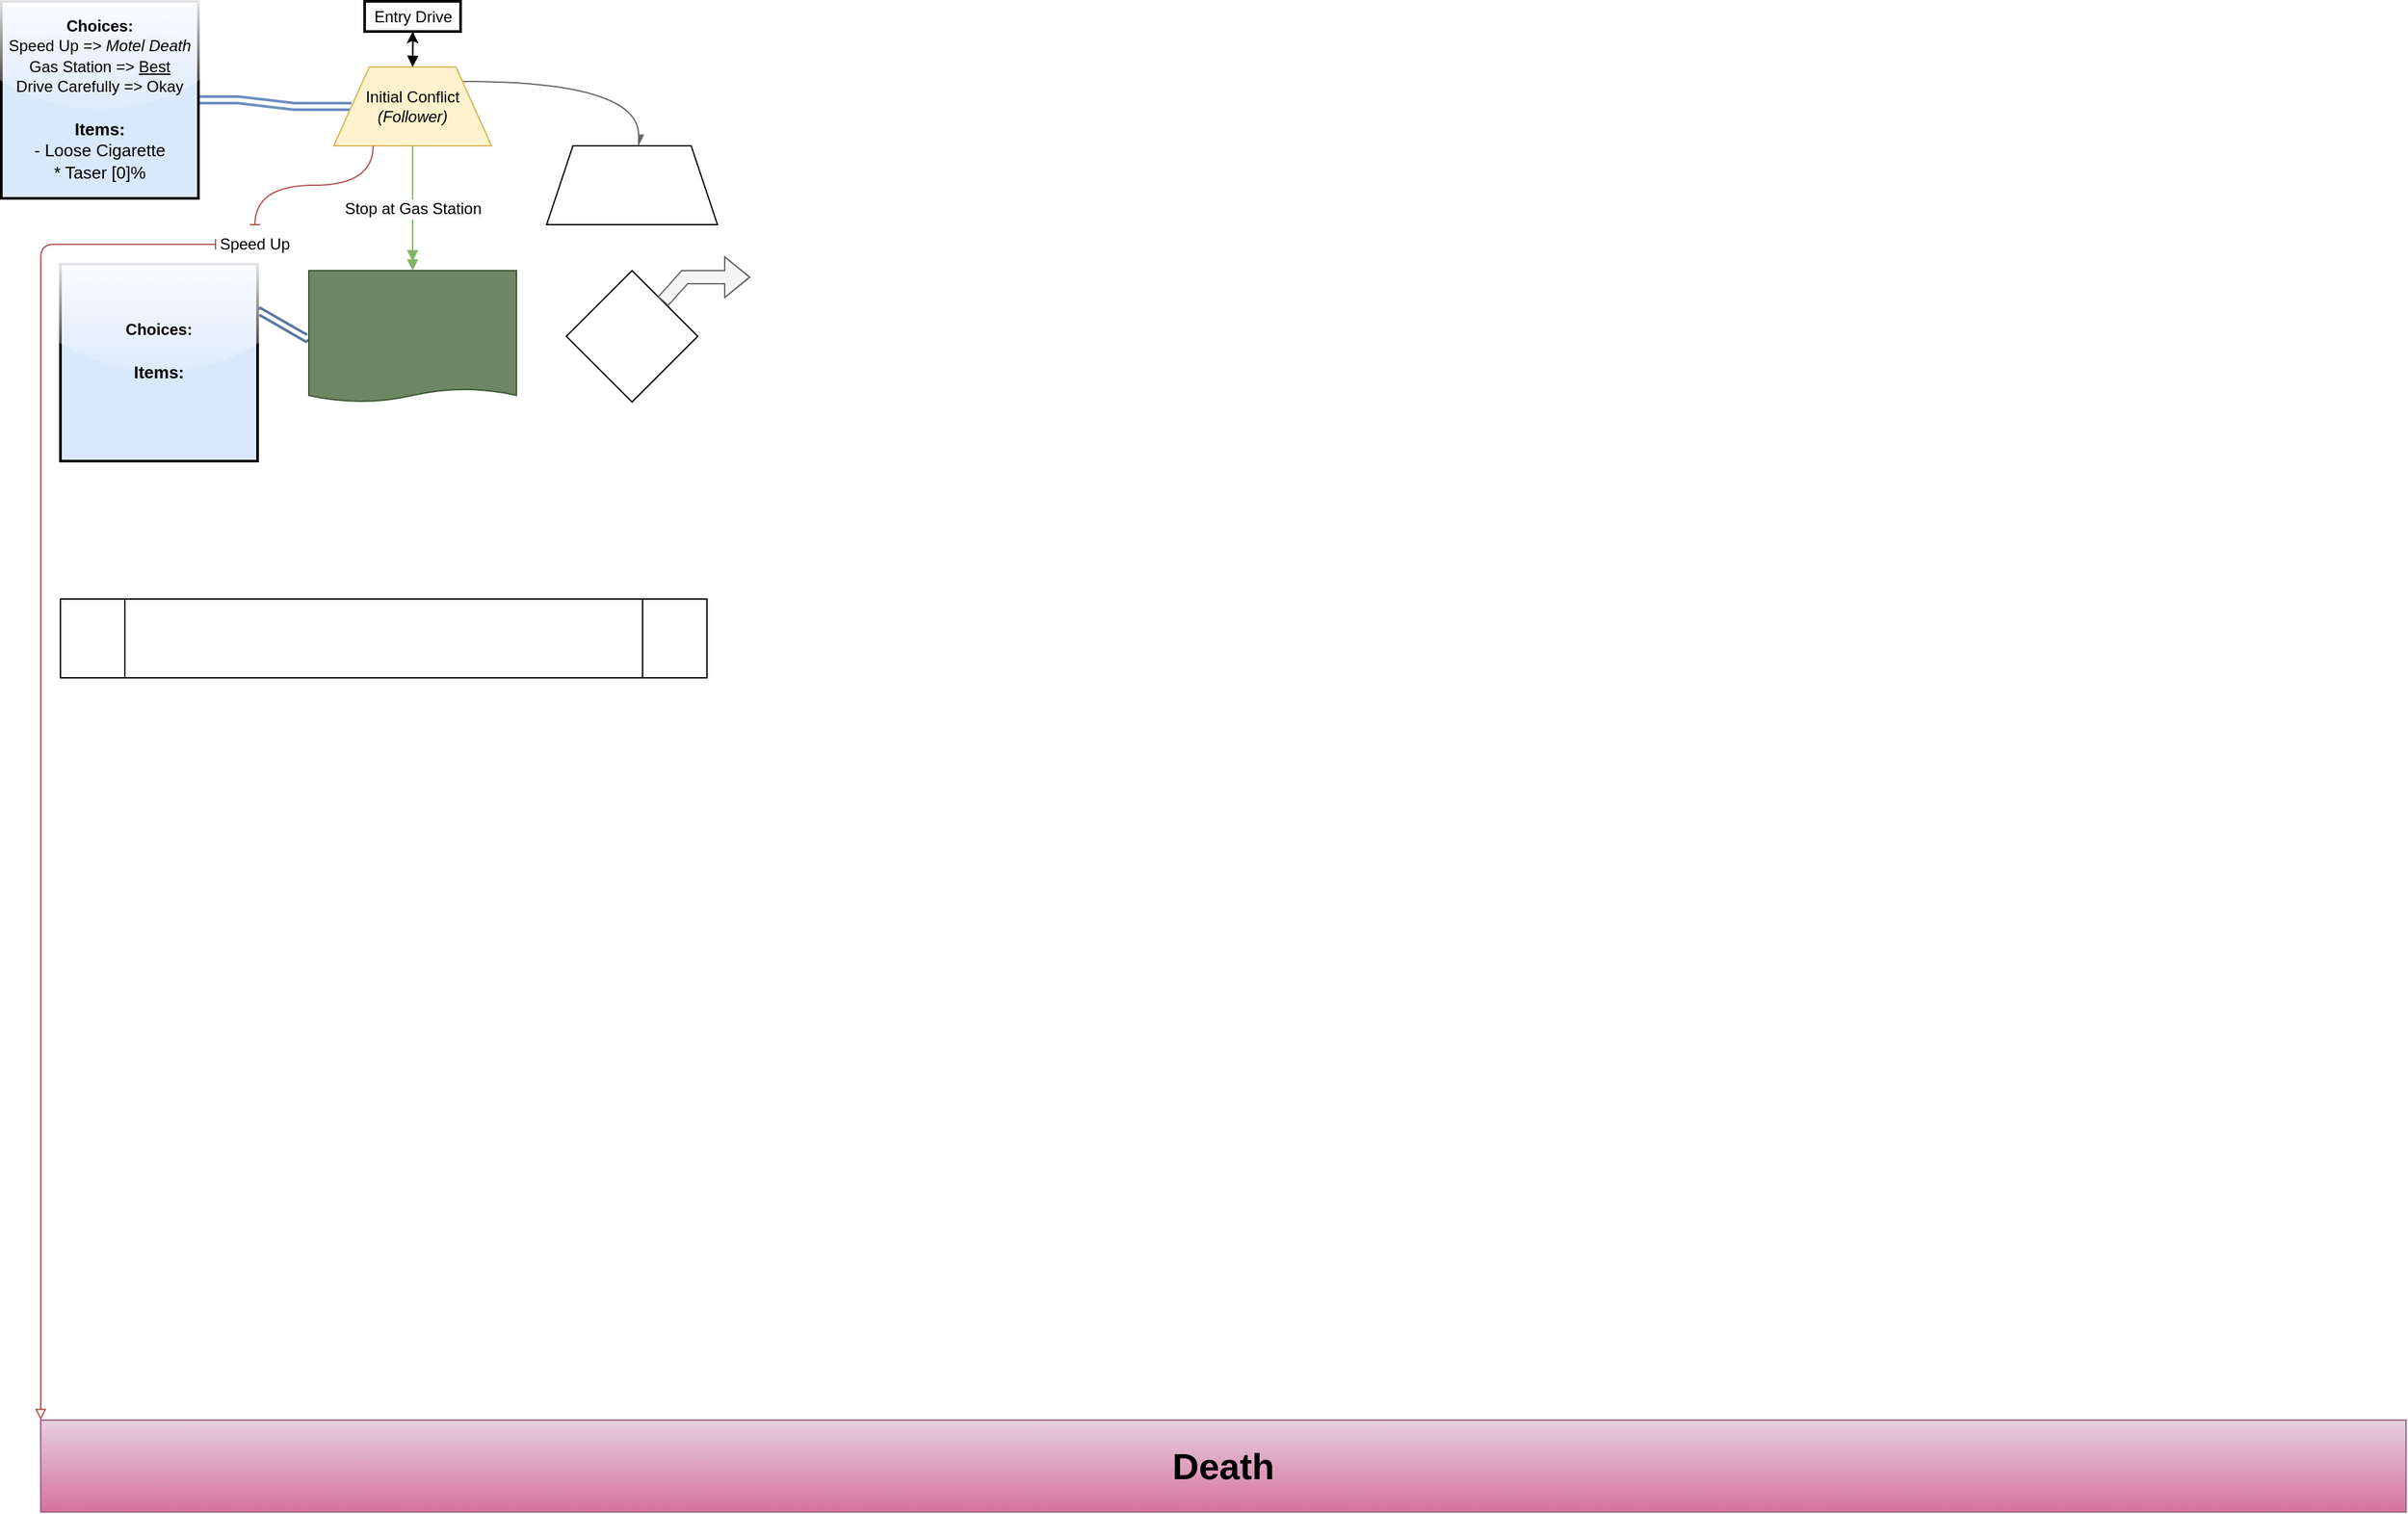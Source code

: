 <mxfile version="21.6.9" type="github">
  <diagram name="Page-1" id="sQd0xjiJjNnlhren32SC">
    <mxGraphModel dx="2987" dy="1792" grid="1" gridSize="5" guides="1" tooltips="1" connect="1" arrows="1" fold="1" page="1" pageScale="1" pageWidth="1920" pageHeight="1200" math="1" shadow="0">
      <root>
        <mxCell id="0" />
        <mxCell id="1" parent="0" />
        <mxCell id="2" value="Entry Drive" style="whiteSpace=wrap;strokeWidth=2;" parent="1" vertex="1">
          <mxGeometry x="-1633.5" y="-1190" width="73" height="23" as="geometry" />
        </mxCell>
        <mxCell id="12" value="" style="curved=1;startArrow=none;endArrow=block;exitX=0.507;exitY=1.01;entryX=0.5;entryY=0;entryDx=0;entryDy=0;" parent="1" source="2" target="HXRUX7Bo3C5i7UGBddSv-27" edge="1">
          <mxGeometry relative="1" as="geometry">
            <Array as="points" />
            <mxPoint x="-1597" y="-860" as="targetPoint" />
          </mxGeometry>
        </mxCell>
        <mxCell id="HXRUX7Bo3C5i7UGBddSv-31" value="" style="orthogonalLoop=1;jettySize=auto;html=1;entryX=0;entryY=0;entryDx=0;entryDy=0;shadow=0;fillColor=#f8cecc;strokeColor=#b85450;startArrow=baseDash;startFill=0;strokeWidth=1;targetPerimeterSpacing=0;endArrow=block;endFill=0;edgeStyle=orthogonalEdgeStyle;" parent="1" source="HXRUX7Bo3C5i7UGBddSv-36" target="HXRUX7Bo3C5i7UGBddSv-34" edge="1">
          <mxGeometry relative="1" as="geometry">
            <mxPoint x="-1830" y="-140" as="targetPoint" />
            <Array as="points">
              <mxPoint x="-1880" y="-1005" />
            </Array>
          </mxGeometry>
        </mxCell>
        <mxCell id="HXRUX7Bo3C5i7UGBddSv-41" style="edgeStyle=entityRelationEdgeStyle;rounded=1;orthogonalLoop=1;jettySize=auto;html=1;shape=link;strokeWidth=2;shadow=0;startSize=6;endSize=6;fillColor=#dae8fc;strokeColor=#6c8ebf;" parent="1" source="HXRUX7Bo3C5i7UGBddSv-27" target="HXRUX7Bo3C5i7UGBddSv-42" edge="1">
          <mxGeometry relative="1" as="geometry">
            <mxPoint x="-1760" y="-1100" as="targetPoint" />
          </mxGeometry>
        </mxCell>
        <mxCell id="HXRUX7Bo3C5i7UGBddSv-45" style="edgeStyle=orthogonalEdgeStyle;rounded=0;orthogonalLoop=1;jettySize=auto;html=1;exitX=1;exitY=0;exitDx=0;exitDy=0;curved=1;endArrow=async;endFill=1;fillColor=#f5f5f5;gradientColor=#b3b3b3;strokeColor=#666666;" parent="1" source="HXRUX7Bo3C5i7UGBddSv-27" target="HXRUX7Bo3C5i7UGBddSv-73" edge="1">
          <mxGeometry relative="1" as="geometry">
            <mxPoint x="-1415" y="-1115" as="targetPoint" />
            <Array as="points">
              <mxPoint x="-1425" y="-1129" />
            </Array>
          </mxGeometry>
        </mxCell>
        <mxCell id="HXRUX7Bo3C5i7UGBddSv-46" value="" style="edgeStyle=orthogonalEdgeStyle;rounded=0;orthogonalLoop=1;jettySize=auto;html=1;" parent="1" source="HXRUX7Bo3C5i7UGBddSv-27" target="2" edge="1">
          <mxGeometry relative="1" as="geometry" />
        </mxCell>
        <mxCell id="HXRUX7Bo3C5i7UGBddSv-27" value="Initial Conflict&lt;br&gt;&lt;i&gt;(Follower)&lt;/i&gt;" style="shape=trapezoid;perimeter=trapezoidPerimeter;whiteSpace=wrap;html=1;fixedSize=1;fillColor=#fff2cc;strokeColor=#d6b656;size=27;" parent="1" vertex="1">
          <mxGeometry x="-1657" y="-1140" width="120" height="60" as="geometry" />
        </mxCell>
        <mxCell id="HXRUX7Bo3C5i7UGBddSv-34" value="&lt;b&gt;&lt;font style=&quot;font-size: 28px;&quot;&gt;Death&lt;/font&gt;&lt;/b&gt;" style="rounded=0;whiteSpace=wrap;html=1;align=center;fillColor=#e6d0de;gradientColor=#d5739d;strokeColor=#996185;" parent="1" vertex="1">
          <mxGeometry x="-1880" y="-110" width="1800" height="70" as="geometry" />
        </mxCell>
        <mxCell id="HXRUX7Bo3C5i7UGBddSv-37" value="" style="edgeStyle=orthogonalEdgeStyle;rounded=0;orthogonalLoop=1;jettySize=auto;html=1;exitX=0.25;exitY=1;exitDx=0;exitDy=0;curved=1;shadow=0;fillColor=#f8cecc;strokeColor=#b85450;endArrow=baseDash;endFill=0;" parent="1" source="HXRUX7Bo3C5i7UGBddSv-27" target="HXRUX7Bo3C5i7UGBddSv-36" edge="1">
          <mxGeometry relative="1" as="geometry">
            <mxPoint x="-1643" y="-1002" as="sourcePoint" />
            <mxPoint x="-1880" y="-110" as="targetPoint" />
            <Array as="points">
              <mxPoint x="-1627" y="-1050" />
              <mxPoint x="-1717" y="-1050" />
            </Array>
          </mxGeometry>
        </mxCell>
        <mxCell id="HXRUX7Bo3C5i7UGBddSv-36" value="Speed Up" style="text;html=1;strokeColor=none;fillColor=none;align=center;verticalAlign=middle;whiteSpace=wrap;rounded=0;" parent="1" vertex="1">
          <mxGeometry x="-1747" y="-1020" width="60" height="30" as="geometry" />
        </mxCell>
        <mxCell id="HXRUX7Bo3C5i7UGBddSv-42" value="&lt;p style=&quot;line-height: 130%;&quot;&gt;&lt;b&gt;Choices:&lt;br&gt;&lt;/b&gt;Speed Up =&amp;gt; &lt;i&gt;Motel Death&lt;/i&gt;&lt;br&gt;Gas Station =&amp;gt; &lt;u&gt;Best&lt;br&gt;&lt;/u&gt;Drive Carefully =&amp;gt; Okay&lt;br&gt;&lt;br&gt;&lt;font style=&quot;font-size: 13px;&quot;&gt;&lt;b&gt;Items:&lt;/b&gt;&lt;br&gt;&lt;span style=&quot;background-color: initial;&quot;&gt;- Loose Cigarette&lt;/span&gt;&lt;br&gt;&lt;span style=&quot;background-color: initial;&quot;&gt;* Taser [0]%&lt;/span&gt;&lt;br&gt;&lt;/font&gt;&lt;/p&gt;" style="whiteSpace=wrap;html=1;aspect=fixed;fillColor=#dae8fc;strokeColor=default;strokeWidth=2;gradientColor=none;rounded=0;glass=1;shadow=0;" parent="1" vertex="1">
          <mxGeometry x="-1910" y="-1190" width="150" height="150" as="geometry" />
        </mxCell>
        <mxCell id="HXRUX7Bo3C5i7UGBddSv-70" value="" style="endArrow=doubleBlock;html=1;rounded=0;exitX=0.5;exitY=1;exitDx=0;exitDy=0;fillColor=#d5e8d4;gradientColor=#97d077;strokeColor=#82b366;endFill=1;targetPerimeterSpacing=0;edgeStyle=orthogonalEdgeStyle;curved=1;" parent="1" source="HXRUX7Bo3C5i7UGBddSv-27" edge="1" target="cdAnJ8Io3C3Vu_aWuTNc-12">
          <mxGeometry relative="1" as="geometry">
            <mxPoint x="-1625" y="-955" as="sourcePoint" />
            <mxPoint x="-1597" y="-955" as="targetPoint" />
          </mxGeometry>
        </mxCell>
        <mxCell id="HXRUX7Bo3C5i7UGBddSv-71" value="&lt;meta charset=&quot;utf-8&quot;&gt;&lt;span style=&quot;color: rgb(0, 0, 0); font-family: Helvetica; font-size: 12px; font-style: normal; font-variant-ligatures: normal; font-variant-caps: normal; font-weight: 400; letter-spacing: normal; orphans: 2; text-align: center; text-indent: 0px; text-transform: none; widows: 2; word-spacing: 0px; -webkit-text-stroke-width: 0px; background-color: rgb(251, 251, 251); text-decoration-thickness: initial; text-decoration-style: initial; text-decoration-color: initial; float: none; display: inline !important;&quot;&gt;Stop at Gas Station&lt;/span&gt;" style="edgeLabel;resizable=0;html=1;align=center;verticalAlign=middle;" parent="HXRUX7Bo3C5i7UGBddSv-70" connectable="0" vertex="1">
          <mxGeometry relative="1" as="geometry" />
        </mxCell>
        <mxCell id="HXRUX7Bo3C5i7UGBddSv-73" value="" style="shape=trapezoid;perimeter=trapezoidPerimeter;whiteSpace=wrap;html=1;fixedSize=1;" parent="1" vertex="1">
          <mxGeometry x="-1495" y="-1080" width="130" height="60" as="geometry" />
        </mxCell>
        <mxCell id="cdAnJ8Io3C3Vu_aWuTNc-14" style="edgeStyle=isometricEdgeStyle;rounded=0;orthogonalLoop=1;jettySize=auto;html=1;entryX=1;entryY=0.25;entryDx=0;entryDy=0;shape=link;exitX=0;exitY=0.5;exitDx=0;exitDy=0;strokeColor=#5e77a0;strokeWidth=2;" edge="1" parent="1" source="cdAnJ8Io3C3Vu_aWuTNc-12" target="cdAnJ8Io3C3Vu_aWuTNc-15">
          <mxGeometry relative="1" as="geometry">
            <mxPoint x="-1705" y="-935" as="targetPoint" />
          </mxGeometry>
        </mxCell>
        <mxCell id="cdAnJ8Io3C3Vu_aWuTNc-12" value="" style="shape=document;whiteSpace=wrap;html=1;boundedLbl=1;size=0.1;fillColor=#6d8764;fontColor=#ffffff;strokeColor=#3A5431;" vertex="1" parent="1">
          <mxGeometry x="-1676" y="-985" width="158" height="100" as="geometry" />
        </mxCell>
        <mxCell id="cdAnJ8Io3C3Vu_aWuTNc-15" value="&lt;p style=&quot;line-height: 130%;&quot;&gt;&lt;b&gt;Choices:&lt;br&gt;&lt;/b&gt;&lt;br&gt;&lt;font style=&quot;font-size: 13px;&quot;&gt;&lt;b&gt;Items:&lt;/b&gt;&lt;br&gt;&lt;br&gt;&lt;/font&gt;&lt;/p&gt;" style="whiteSpace=wrap;html=1;aspect=fixed;fillColor=#dae8fc;strokeColor=default;strokeWidth=2;gradientColor=none;rounded=0;glass=1;shadow=0;" vertex="1" parent="1">
          <mxGeometry x="-1865" y="-990" width="150" height="150" as="geometry" />
        </mxCell>
        <mxCell id="cdAnJ8Io3C3Vu_aWuTNc-16" value="" style="shape=process;whiteSpace=wrap;html=1;backgroundOutline=1;" vertex="1" parent="1">
          <mxGeometry x="-1865" y="-735" width="492" height="60" as="geometry" />
        </mxCell>
        <mxCell id="cdAnJ8Io3C3Vu_aWuTNc-19" value="" style="rhombus;whiteSpace=wrap;html=1;" vertex="1" parent="1">
          <mxGeometry x="-1480" y="-985" width="100" height="100" as="geometry" />
        </mxCell>
        <mxCell id="cdAnJ8Io3C3Vu_aWuTNc-20" value="" style="shape=flexArrow;endArrow=classic;html=1;rounded=0;strokeWidth=1;fillColor=#f5f5f5;strokeColor=#666666;" edge="1" parent="1" source="cdAnJ8Io3C3Vu_aWuTNc-19">
          <mxGeometry width="50" height="50" relative="1" as="geometry">
            <mxPoint x="-1385" y="-940" as="sourcePoint" />
            <mxPoint x="-1340" y="-980" as="targetPoint" />
            <Array as="points">
              <mxPoint x="-1390" y="-980" />
            </Array>
          </mxGeometry>
        </mxCell>
      </root>
    </mxGraphModel>
  </diagram>
</mxfile>
